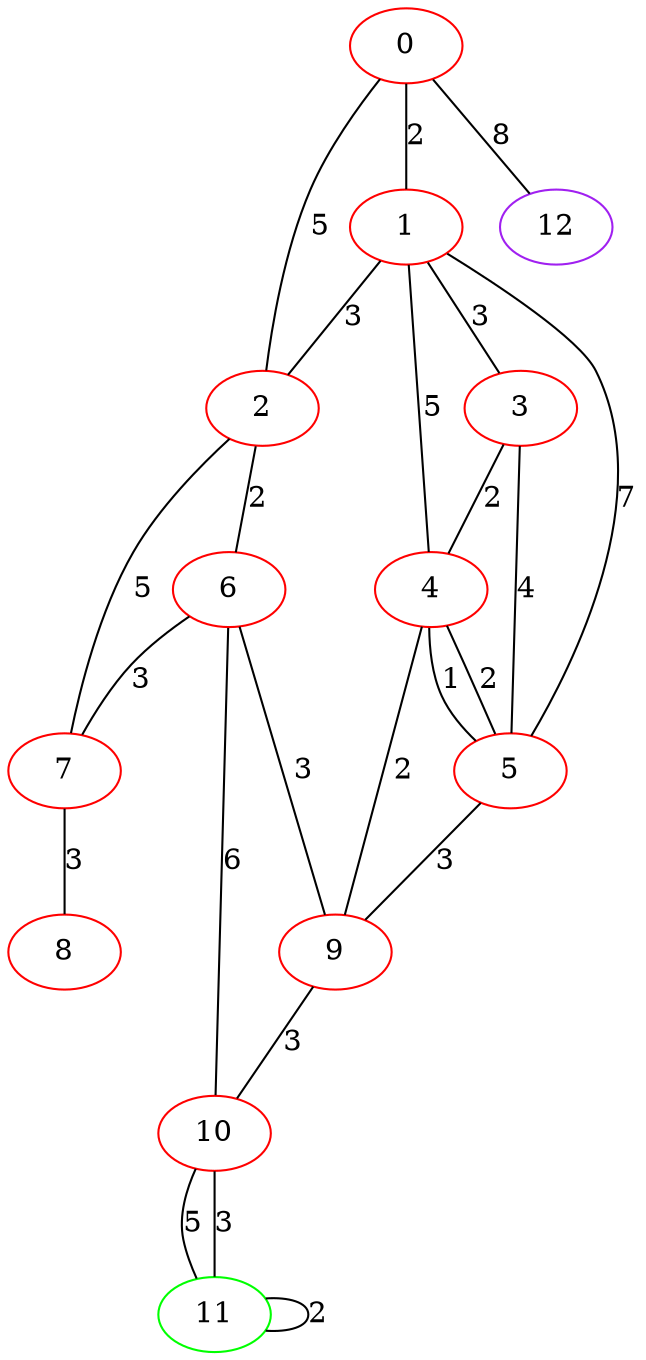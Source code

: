 graph "" {
0 [color=red, weight=1];
1 [color=red, weight=1];
2 [color=red, weight=1];
3 [color=red, weight=1];
4 [color=red, weight=1];
5 [color=red, weight=1];
6 [color=red, weight=1];
7 [color=red, weight=1];
8 [color=red, weight=1];
9 [color=red, weight=1];
10 [color=red, weight=1];
11 [color=green, weight=2];
12 [color=purple, weight=4];
0 -- 1  [key=0, label=2];
0 -- 2  [key=0, label=5];
0 -- 12  [key=0, label=8];
1 -- 2  [key=0, label=3];
1 -- 3  [key=0, label=3];
1 -- 4  [key=0, label=5];
1 -- 5  [key=0, label=7];
2 -- 6  [key=0, label=2];
2 -- 7  [key=0, label=5];
3 -- 4  [key=0, label=2];
3 -- 5  [key=0, label=4];
4 -- 5  [key=0, label=2];
4 -- 5  [key=1, label=1];
4 -- 9  [key=0, label=2];
5 -- 9  [key=0, label=3];
6 -- 9  [key=0, label=3];
6 -- 10  [key=0, label=6];
6 -- 7  [key=0, label=3];
7 -- 8  [key=0, label=3];
9 -- 10  [key=0, label=3];
10 -- 11  [key=0, label=5];
10 -- 11  [key=1, label=3];
11 -- 11  [key=0, label=2];
}
